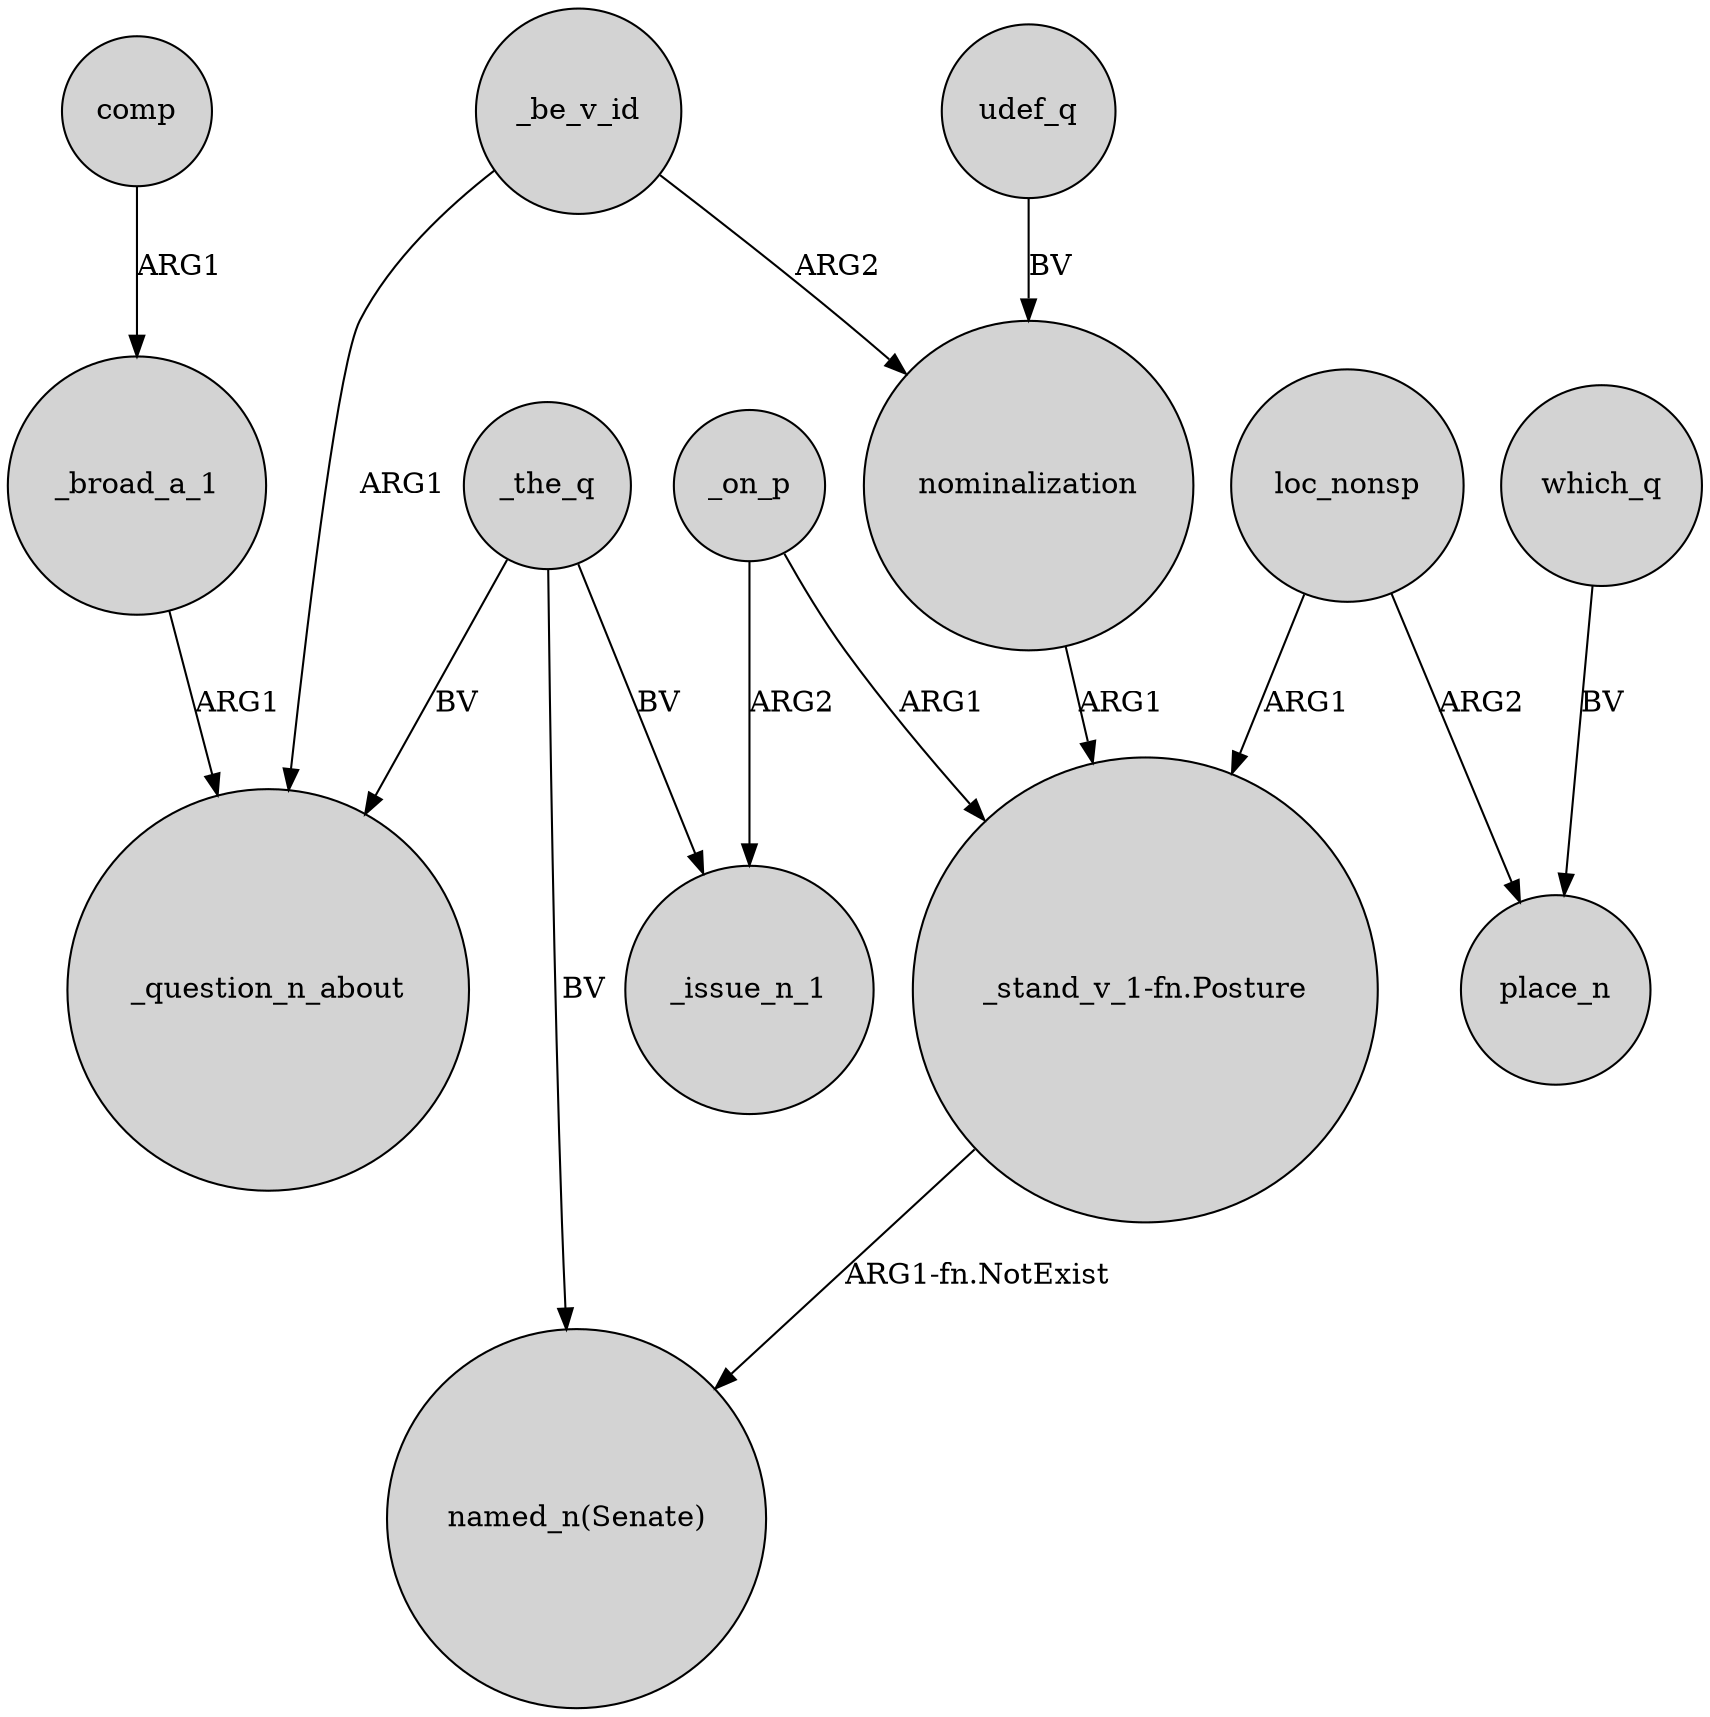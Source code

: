 digraph {
	node [shape=circle style=filled]
	nominalization -> "_stand_v_1-fn.Posture" [label=ARG1]
	"_stand_v_1-fn.Posture" -> "named_n(Senate)" [label="ARG1-fn.NotExist"]
	_on_p -> _issue_n_1 [label=ARG2]
	loc_nonsp -> place_n [label=ARG2]
	_the_q -> "named_n(Senate)" [label=BV]
	_on_p -> "_stand_v_1-fn.Posture" [label=ARG1]
	comp -> _broad_a_1 [label=ARG1]
	_the_q -> _issue_n_1 [label=BV]
	_be_v_id -> _question_n_about [label=ARG1]
	_be_v_id -> nominalization [label=ARG2]
	udef_q -> nominalization [label=BV]
	_the_q -> _question_n_about [label=BV]
	which_q -> place_n [label=BV]
	_broad_a_1 -> _question_n_about [label=ARG1]
	loc_nonsp -> "_stand_v_1-fn.Posture" [label=ARG1]
}
